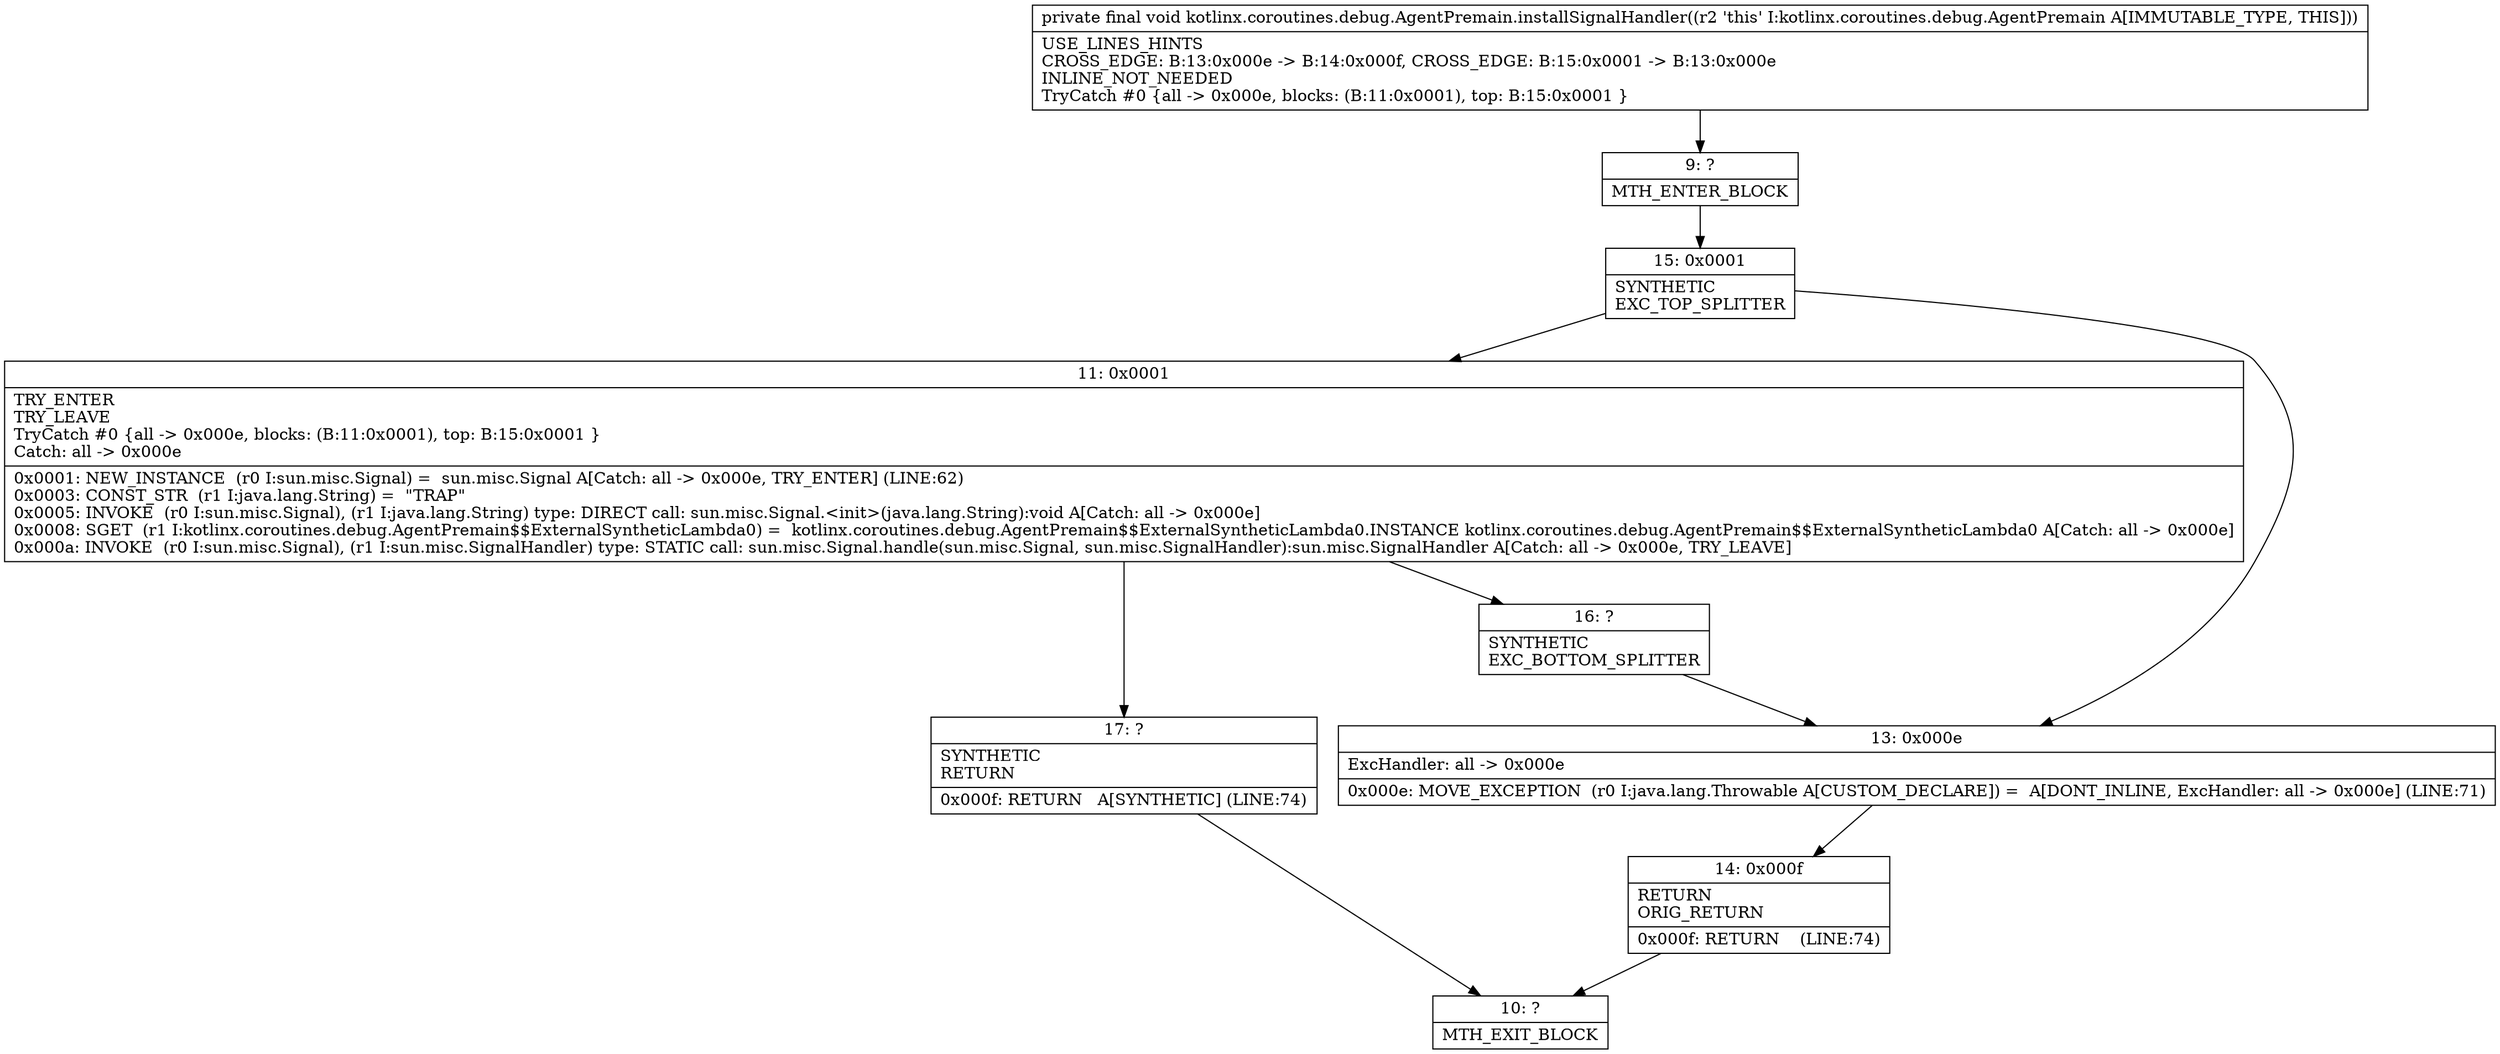 digraph "CFG forkotlinx.coroutines.debug.AgentPremain.installSignalHandler()V" {
Node_9 [shape=record,label="{9\:\ ?|MTH_ENTER_BLOCK\l}"];
Node_15 [shape=record,label="{15\:\ 0x0001|SYNTHETIC\lEXC_TOP_SPLITTER\l}"];
Node_11 [shape=record,label="{11\:\ 0x0001|TRY_ENTER\lTRY_LEAVE\lTryCatch #0 \{all \-\> 0x000e, blocks: (B:11:0x0001), top: B:15:0x0001 \}\lCatch: all \-\> 0x000e\l|0x0001: NEW_INSTANCE  (r0 I:sun.misc.Signal) =  sun.misc.Signal A[Catch: all \-\> 0x000e, TRY_ENTER] (LINE:62)\l0x0003: CONST_STR  (r1 I:java.lang.String) =  \"TRAP\" \l0x0005: INVOKE  (r0 I:sun.misc.Signal), (r1 I:java.lang.String) type: DIRECT call: sun.misc.Signal.\<init\>(java.lang.String):void A[Catch: all \-\> 0x000e]\l0x0008: SGET  (r1 I:kotlinx.coroutines.debug.AgentPremain$$ExternalSyntheticLambda0) =  kotlinx.coroutines.debug.AgentPremain$$ExternalSyntheticLambda0.INSTANCE kotlinx.coroutines.debug.AgentPremain$$ExternalSyntheticLambda0 A[Catch: all \-\> 0x000e]\l0x000a: INVOKE  (r0 I:sun.misc.Signal), (r1 I:sun.misc.SignalHandler) type: STATIC call: sun.misc.Signal.handle(sun.misc.Signal, sun.misc.SignalHandler):sun.misc.SignalHandler A[Catch: all \-\> 0x000e, TRY_LEAVE]\l}"];
Node_16 [shape=record,label="{16\:\ ?|SYNTHETIC\lEXC_BOTTOM_SPLITTER\l}"];
Node_17 [shape=record,label="{17\:\ ?|SYNTHETIC\lRETURN\l|0x000f: RETURN   A[SYNTHETIC] (LINE:74)\l}"];
Node_10 [shape=record,label="{10\:\ ?|MTH_EXIT_BLOCK\l}"];
Node_13 [shape=record,label="{13\:\ 0x000e|ExcHandler: all \-\> 0x000e\l|0x000e: MOVE_EXCEPTION  (r0 I:java.lang.Throwable A[CUSTOM_DECLARE]) =  A[DONT_INLINE, ExcHandler: all \-\> 0x000e] (LINE:71)\l}"];
Node_14 [shape=record,label="{14\:\ 0x000f|RETURN\lORIG_RETURN\l|0x000f: RETURN    (LINE:74)\l}"];
MethodNode[shape=record,label="{private final void kotlinx.coroutines.debug.AgentPremain.installSignalHandler((r2 'this' I:kotlinx.coroutines.debug.AgentPremain A[IMMUTABLE_TYPE, THIS]))  | USE_LINES_HINTS\lCROSS_EDGE: B:13:0x000e \-\> B:14:0x000f, CROSS_EDGE: B:15:0x0001 \-\> B:13:0x000e\lINLINE_NOT_NEEDED\lTryCatch #0 \{all \-\> 0x000e, blocks: (B:11:0x0001), top: B:15:0x0001 \}\l}"];
MethodNode -> Node_9;Node_9 -> Node_15;
Node_15 -> Node_11;
Node_15 -> Node_13;
Node_11 -> Node_16;
Node_11 -> Node_17;
Node_16 -> Node_13;
Node_17 -> Node_10;
Node_13 -> Node_14;
Node_14 -> Node_10;
}

